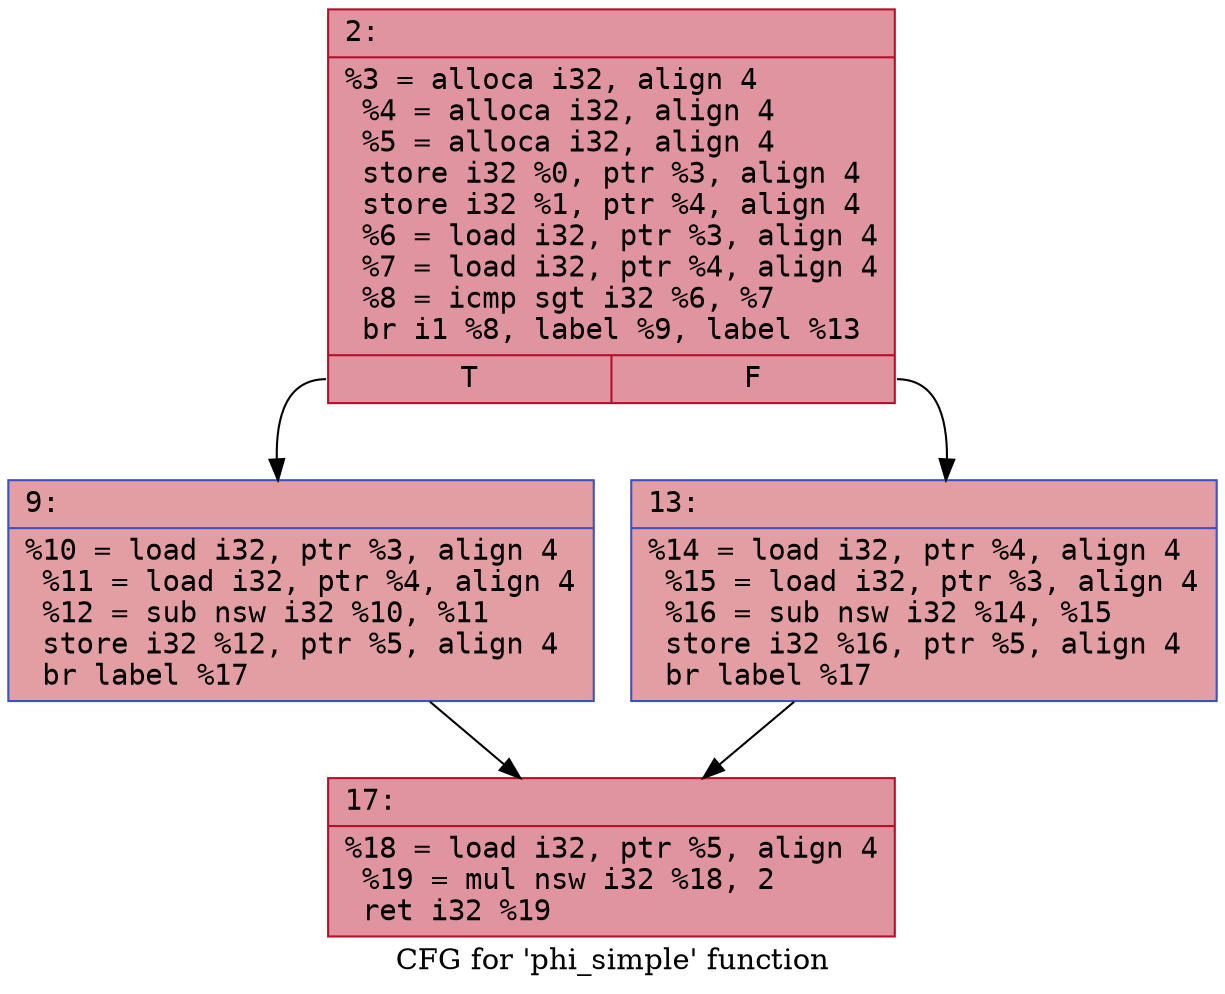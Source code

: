 digraph "CFG for 'phi_simple' function" {
	label="CFG for 'phi_simple' function";

	Node0x5e23b5fbb3a0 [shape=record,color="#b70d28ff", style=filled, fillcolor="#b70d2870" fontname="Courier",label="{2:\l|  %3 = alloca i32, align 4\l  %4 = alloca i32, align 4\l  %5 = alloca i32, align 4\l  store i32 %0, ptr %3, align 4\l  store i32 %1, ptr %4, align 4\l  %6 = load i32, ptr %3, align 4\l  %7 = load i32, ptr %4, align 4\l  %8 = icmp sgt i32 %6, %7\l  br i1 %8, label %9, label %13\l|{<s0>T|<s1>F}}"];
	Node0x5e23b5fbb3a0:s0 -> Node0x5e23b60211a0;
	Node0x5e23b5fbb3a0:s1 -> Node0x5e23b6021200;
	Node0x5e23b60211a0 [shape=record,color="#3d50c3ff", style=filled, fillcolor="#be242e70" fontname="Courier",label="{9:\l|  %10 = load i32, ptr %3, align 4\l  %11 = load i32, ptr %4, align 4\l  %12 = sub nsw i32 %10, %11\l  store i32 %12, ptr %5, align 4\l  br label %17\l}"];
	Node0x5e23b60211a0 -> Node0x5e23b60214f0;
	Node0x5e23b6021200 [shape=record,color="#3d50c3ff", style=filled, fillcolor="#be242e70" fontname="Courier",label="{13:\l|  %14 = load i32, ptr %4, align 4\l  %15 = load i32, ptr %3, align 4\l  %16 = sub nsw i32 %14, %15\l  store i32 %16, ptr %5, align 4\l  br label %17\l}"];
	Node0x5e23b6021200 -> Node0x5e23b60214f0;
	Node0x5e23b60214f0 [shape=record,color="#b70d28ff", style=filled, fillcolor="#b70d2870" fontname="Courier",label="{17:\l|  %18 = load i32, ptr %5, align 4\l  %19 = mul nsw i32 %18, 2\l  ret i32 %19\l}"];
}

